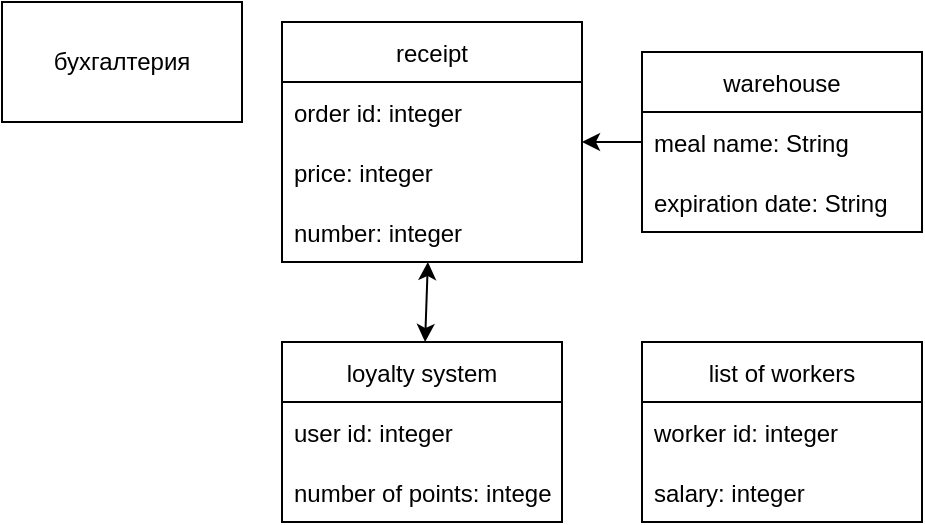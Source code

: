 <mxfile version="15.8.4" type="device"><diagram id="C5RBs43oDa-KdzZeNtuy" name="Page-1"><mxGraphModel dx="1038" dy="579" grid="1" gridSize="10" guides="1" tooltips="1" connect="1" arrows="1" fold="1" page="1" pageScale="1" pageWidth="827" pageHeight="1169" math="0" shadow="0"><root><mxCell id="WIyWlLk6GJQsqaUBKTNV-0"/><mxCell id="WIyWlLk6GJQsqaUBKTNV-1" parent="WIyWlLk6GJQsqaUBKTNV-0"/><mxCell id="fP6yzy458OIkiFnQIWVo-0" value="&lt;font style=&quot;vertical-align: inherit&quot;&gt;&lt;font style=&quot;vertical-align: inherit&quot;&gt;бухгалтерия&lt;/font&gt;&lt;/font&gt;" style="rounded=0;whiteSpace=wrap;html=1;" parent="WIyWlLk6GJQsqaUBKTNV-1" vertex="1"><mxGeometry width="120" height="60" as="geometry"/></mxCell><mxCell id="fP6yzy458OIkiFnQIWVo-2" value="list of workers" style="swimlane;fontStyle=0;childLayout=stackLayout;horizontal=1;startSize=30;horizontalStack=0;resizeParent=1;resizeParentMax=0;resizeLast=0;collapsible=1;marginBottom=0;" parent="WIyWlLk6GJQsqaUBKTNV-1" vertex="1"><mxGeometry x="320" y="170" width="140" height="90" as="geometry"/></mxCell><mxCell id="fP6yzy458OIkiFnQIWVo-3" value="worker id: integer" style="text;strokeColor=none;fillColor=none;align=left;verticalAlign=middle;spacingLeft=4;spacingRight=4;overflow=hidden;points=[[0,0.5],[1,0.5]];portConstraint=eastwest;rotatable=0;" parent="fP6yzy458OIkiFnQIWVo-2" vertex="1"><mxGeometry y="30" width="140" height="30" as="geometry"/></mxCell><mxCell id="fP6yzy458OIkiFnQIWVo-4" value="salary: integer" style="text;strokeColor=none;fillColor=none;align=left;verticalAlign=middle;spacingLeft=4;spacingRight=4;overflow=hidden;points=[[0,0.5],[1,0.5]];portConstraint=eastwest;rotatable=0;" parent="fP6yzy458OIkiFnQIWVo-2" vertex="1"><mxGeometry y="60" width="140" height="30" as="geometry"/></mxCell><mxCell id="fP6yzy458OIkiFnQIWVo-6" value="loyalty system" style="swimlane;fontStyle=0;childLayout=stackLayout;horizontal=1;startSize=30;horizontalStack=0;resizeParent=1;resizeParentMax=0;resizeLast=0;collapsible=1;marginBottom=0;" parent="WIyWlLk6GJQsqaUBKTNV-1" vertex="1"><mxGeometry x="140" y="170" width="140" height="90" as="geometry"/></mxCell><mxCell id="fP6yzy458OIkiFnQIWVo-7" value="user id: integer" style="text;strokeColor=none;fillColor=none;align=left;verticalAlign=middle;spacingLeft=4;spacingRight=4;overflow=hidden;points=[[0,0.5],[1,0.5]];portConstraint=eastwest;rotatable=0;" parent="fP6yzy458OIkiFnQIWVo-6" vertex="1"><mxGeometry y="30" width="140" height="30" as="geometry"/></mxCell><mxCell id="fP6yzy458OIkiFnQIWVo-8" value="number of points: integer" style="text;strokeColor=none;fillColor=none;align=left;verticalAlign=middle;spacingLeft=4;spacingRight=4;overflow=hidden;points=[[0,0.5],[1,0.5]];portConstraint=eastwest;rotatable=0;" parent="fP6yzy458OIkiFnQIWVo-6" vertex="1"><mxGeometry y="60" width="140" height="30" as="geometry"/></mxCell><mxCell id="fP6yzy458OIkiFnQIWVo-14" value="receipt" style="swimlane;fontStyle=0;childLayout=stackLayout;horizontal=1;startSize=30;horizontalStack=0;resizeParent=1;resizeParentMax=0;resizeLast=0;collapsible=1;marginBottom=0;" parent="WIyWlLk6GJQsqaUBKTNV-1" vertex="1"><mxGeometry x="140" y="10" width="150" height="120" as="geometry"/></mxCell><mxCell id="fP6yzy458OIkiFnQIWVo-15" value="order id: integer" style="text;strokeColor=none;fillColor=none;align=left;verticalAlign=middle;spacingLeft=4;spacingRight=4;overflow=hidden;points=[[0,0.5],[1,0.5]];portConstraint=eastwest;rotatable=0;" parent="fP6yzy458OIkiFnQIWVo-14" vertex="1"><mxGeometry y="30" width="150" height="30" as="geometry"/></mxCell><mxCell id="fP6yzy458OIkiFnQIWVo-16" value="price: integer" style="text;strokeColor=none;fillColor=none;align=left;verticalAlign=middle;spacingLeft=4;spacingRight=4;overflow=hidden;points=[[0,0.5],[1,0.5]];portConstraint=eastwest;rotatable=0;" parent="fP6yzy458OIkiFnQIWVo-14" vertex="1"><mxGeometry y="60" width="150" height="30" as="geometry"/></mxCell><mxCell id="fP6yzy458OIkiFnQIWVo-17" value="number: integer" style="text;strokeColor=none;fillColor=none;align=left;verticalAlign=middle;spacingLeft=4;spacingRight=4;overflow=hidden;points=[[0,0.5],[1,0.5]];portConstraint=eastwest;rotatable=0;" parent="fP6yzy458OIkiFnQIWVo-14" vertex="1"><mxGeometry y="90" width="150" height="30" as="geometry"/></mxCell><mxCell id="fP6yzy458OIkiFnQIWVo-18" value="warehouse" style="swimlane;fontStyle=0;childLayout=stackLayout;horizontal=1;startSize=30;horizontalStack=0;resizeParent=1;resizeParentMax=0;resizeLast=0;collapsible=1;marginBottom=0;" parent="WIyWlLk6GJQsqaUBKTNV-1" vertex="1"><mxGeometry x="320" y="25" width="140" height="90" as="geometry"/></mxCell><mxCell id="fP6yzy458OIkiFnQIWVo-19" value="meal name: String" style="text;strokeColor=none;fillColor=none;align=left;verticalAlign=middle;spacingLeft=4;spacingRight=4;overflow=hidden;points=[[0,0.5],[1,0.5]];portConstraint=eastwest;rotatable=0;" parent="fP6yzy458OIkiFnQIWVo-18" vertex="1"><mxGeometry y="30" width="140" height="30" as="geometry"/></mxCell><mxCell id="fP6yzy458OIkiFnQIWVo-20" value="expiration date: String" style="text;strokeColor=none;fillColor=none;align=left;verticalAlign=middle;spacingLeft=4;spacingRight=4;overflow=hidden;points=[[0,0.5],[1,0.5]];portConstraint=eastwest;rotatable=0;" parent="fP6yzy458OIkiFnQIWVo-18" vertex="1"><mxGeometry y="60" width="140" height="30" as="geometry"/></mxCell><mxCell id="fP6yzy458OIkiFnQIWVo-23" value="" style="endArrow=classic;startArrow=classic;html=1;rounded=0;" parent="WIyWlLk6GJQsqaUBKTNV-1" source="fP6yzy458OIkiFnQIWVo-6" target="fP6yzy458OIkiFnQIWVo-14" edge="1"><mxGeometry width="50" height="50" relative="1" as="geometry"><mxPoint x="210" y="260" as="sourcePoint"/><mxPoint x="260" y="210" as="targetPoint"/></mxGeometry></mxCell><mxCell id="fP6yzy458OIkiFnQIWVo-24" value="" style="endArrow=classic;html=1;rounded=0;" parent="WIyWlLk6GJQsqaUBKTNV-1" source="fP6yzy458OIkiFnQIWVo-18" target="fP6yzy458OIkiFnQIWVo-14" edge="1"><mxGeometry width="50" height="50" relative="1" as="geometry"><mxPoint x="210" y="260" as="sourcePoint"/><mxPoint x="260" y="210" as="targetPoint"/></mxGeometry></mxCell></root></mxGraphModel></diagram></mxfile>